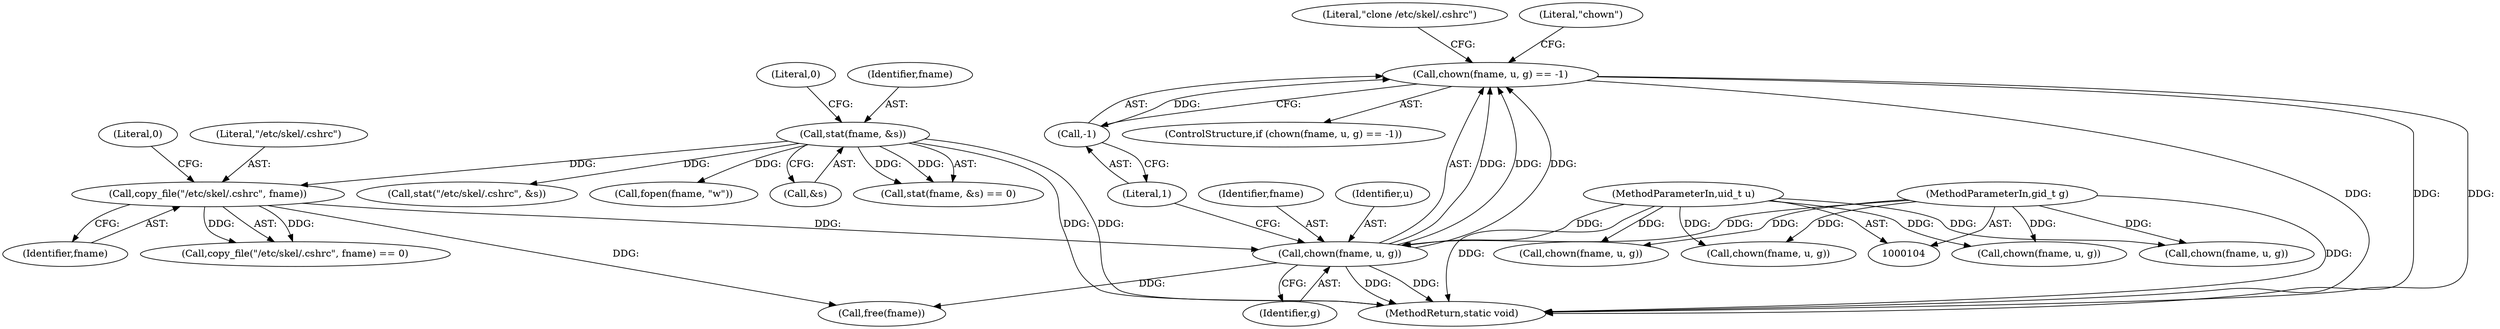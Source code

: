 digraph "0_firejail_903fd8a0789ca3cc3c21d84cd0282481515592ef_1@API" {
"1000259" [label="(Call,chown(fname, u, g) == -1)"];
"1000260" [label="(Call,chown(fname, u, g))"];
"1000253" [label="(Call,copy_file(\"/etc/skel/.cshrc\", fname))"];
"1000228" [label="(Call,stat(fname, &s))"];
"1000106" [label="(MethodParameterIn,uid_t u)"];
"1000107" [label="(MethodParameterIn,gid_t g)"];
"1000264" [label="(Call,-1)"];
"1000263" [label="(Identifier,g)"];
"1000269" [label="(Literal,\"clone /etc/skel/.cshrc\")"];
"1000288" [label="(Call,chown(fname, u, g))"];
"1000261" [label="(Identifier,fname)"];
"1000371" [label="(MethodReturn,static void)"];
"1000187" [label="(Call,chown(fname, u, g))"];
"1000265" [label="(Literal,1)"];
"1000232" [label="(Literal,0)"];
"1000256" [label="(Literal,0)"];
"1000107" [label="(MethodParameterIn,gid_t g)"];
"1000229" [label="(Identifier,fname)"];
"1000236" [label="(Call,stat(\"/etc/skel/.cshrc\", &s))"];
"1000309" [label="(Call,free(fname))"];
"1000275" [label="(Call,fopen(fname, \"w\"))"];
"1000264" [label="(Call,-1)"];
"1000254" [label="(Literal,\"/etc/skel/.cshrc\")"];
"1000262" [label="(Identifier,u)"];
"1000159" [label="(Call,chown(fname, u, g))"];
"1000230" [label="(Call,&s)"];
"1000258" [label="(ControlStructure,if (chown(fname, u, g) == -1))"];
"1000260" [label="(Call,chown(fname, u, g))"];
"1000359" [label="(Call,chown(fname, u, g))"];
"1000227" [label="(Call,stat(fname, &s) == 0)"];
"1000259" [label="(Call,chown(fname, u, g) == -1)"];
"1000253" [label="(Call,copy_file(\"/etc/skel/.cshrc\", fname))"];
"1000252" [label="(Call,copy_file(\"/etc/skel/.cshrc\", fname) == 0)"];
"1000106" [label="(MethodParameterIn,uid_t u)"];
"1000228" [label="(Call,stat(fname, &s))"];
"1000267" [label="(Literal,\"chown\")"];
"1000255" [label="(Identifier,fname)"];
"1000259" -> "1000258"  [label="AST: "];
"1000259" -> "1000264"  [label="CFG: "];
"1000260" -> "1000259"  [label="AST: "];
"1000264" -> "1000259"  [label="AST: "];
"1000267" -> "1000259"  [label="CFG: "];
"1000269" -> "1000259"  [label="CFG: "];
"1000259" -> "1000371"  [label="DDG: "];
"1000259" -> "1000371"  [label="DDG: "];
"1000259" -> "1000371"  [label="DDG: "];
"1000260" -> "1000259"  [label="DDG: "];
"1000260" -> "1000259"  [label="DDG: "];
"1000260" -> "1000259"  [label="DDG: "];
"1000264" -> "1000259"  [label="DDG: "];
"1000260" -> "1000263"  [label="CFG: "];
"1000261" -> "1000260"  [label="AST: "];
"1000262" -> "1000260"  [label="AST: "];
"1000263" -> "1000260"  [label="AST: "];
"1000265" -> "1000260"  [label="CFG: "];
"1000260" -> "1000371"  [label="DDG: "];
"1000260" -> "1000371"  [label="DDG: "];
"1000253" -> "1000260"  [label="DDG: "];
"1000106" -> "1000260"  [label="DDG: "];
"1000107" -> "1000260"  [label="DDG: "];
"1000260" -> "1000309"  [label="DDG: "];
"1000253" -> "1000252"  [label="AST: "];
"1000253" -> "1000255"  [label="CFG: "];
"1000254" -> "1000253"  [label="AST: "];
"1000255" -> "1000253"  [label="AST: "];
"1000256" -> "1000253"  [label="CFG: "];
"1000253" -> "1000252"  [label="DDG: "];
"1000253" -> "1000252"  [label="DDG: "];
"1000228" -> "1000253"  [label="DDG: "];
"1000253" -> "1000309"  [label="DDG: "];
"1000228" -> "1000227"  [label="AST: "];
"1000228" -> "1000230"  [label="CFG: "];
"1000229" -> "1000228"  [label="AST: "];
"1000230" -> "1000228"  [label="AST: "];
"1000232" -> "1000228"  [label="CFG: "];
"1000228" -> "1000371"  [label="DDG: "];
"1000228" -> "1000371"  [label="DDG: "];
"1000228" -> "1000227"  [label="DDG: "];
"1000228" -> "1000227"  [label="DDG: "];
"1000228" -> "1000236"  [label="DDG: "];
"1000228" -> "1000275"  [label="DDG: "];
"1000106" -> "1000104"  [label="AST: "];
"1000106" -> "1000371"  [label="DDG: "];
"1000106" -> "1000159"  [label="DDG: "];
"1000106" -> "1000187"  [label="DDG: "];
"1000106" -> "1000288"  [label="DDG: "];
"1000106" -> "1000359"  [label="DDG: "];
"1000107" -> "1000104"  [label="AST: "];
"1000107" -> "1000371"  [label="DDG: "];
"1000107" -> "1000159"  [label="DDG: "];
"1000107" -> "1000187"  [label="DDG: "];
"1000107" -> "1000288"  [label="DDG: "];
"1000107" -> "1000359"  [label="DDG: "];
"1000264" -> "1000265"  [label="CFG: "];
"1000265" -> "1000264"  [label="AST: "];
}
